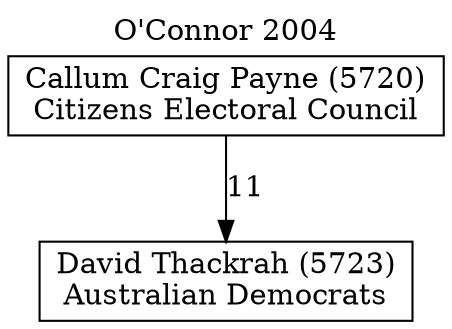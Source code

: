 // House preference flow
digraph "David Thackrah (5723)_O'Connor_2004" {
	graph [label="O'Connor 2004" labelloc=t mclimit=10]
	node [shape=box]
	"David Thackrah (5723)" [label="David Thackrah (5723)
Australian Democrats"]
	"Callum Craig Payne (5720)" [label="Callum Craig Payne (5720)
Citizens Electoral Council"]
	"Callum Craig Payne (5720)" -> "David Thackrah (5723)" [label=11]
}
